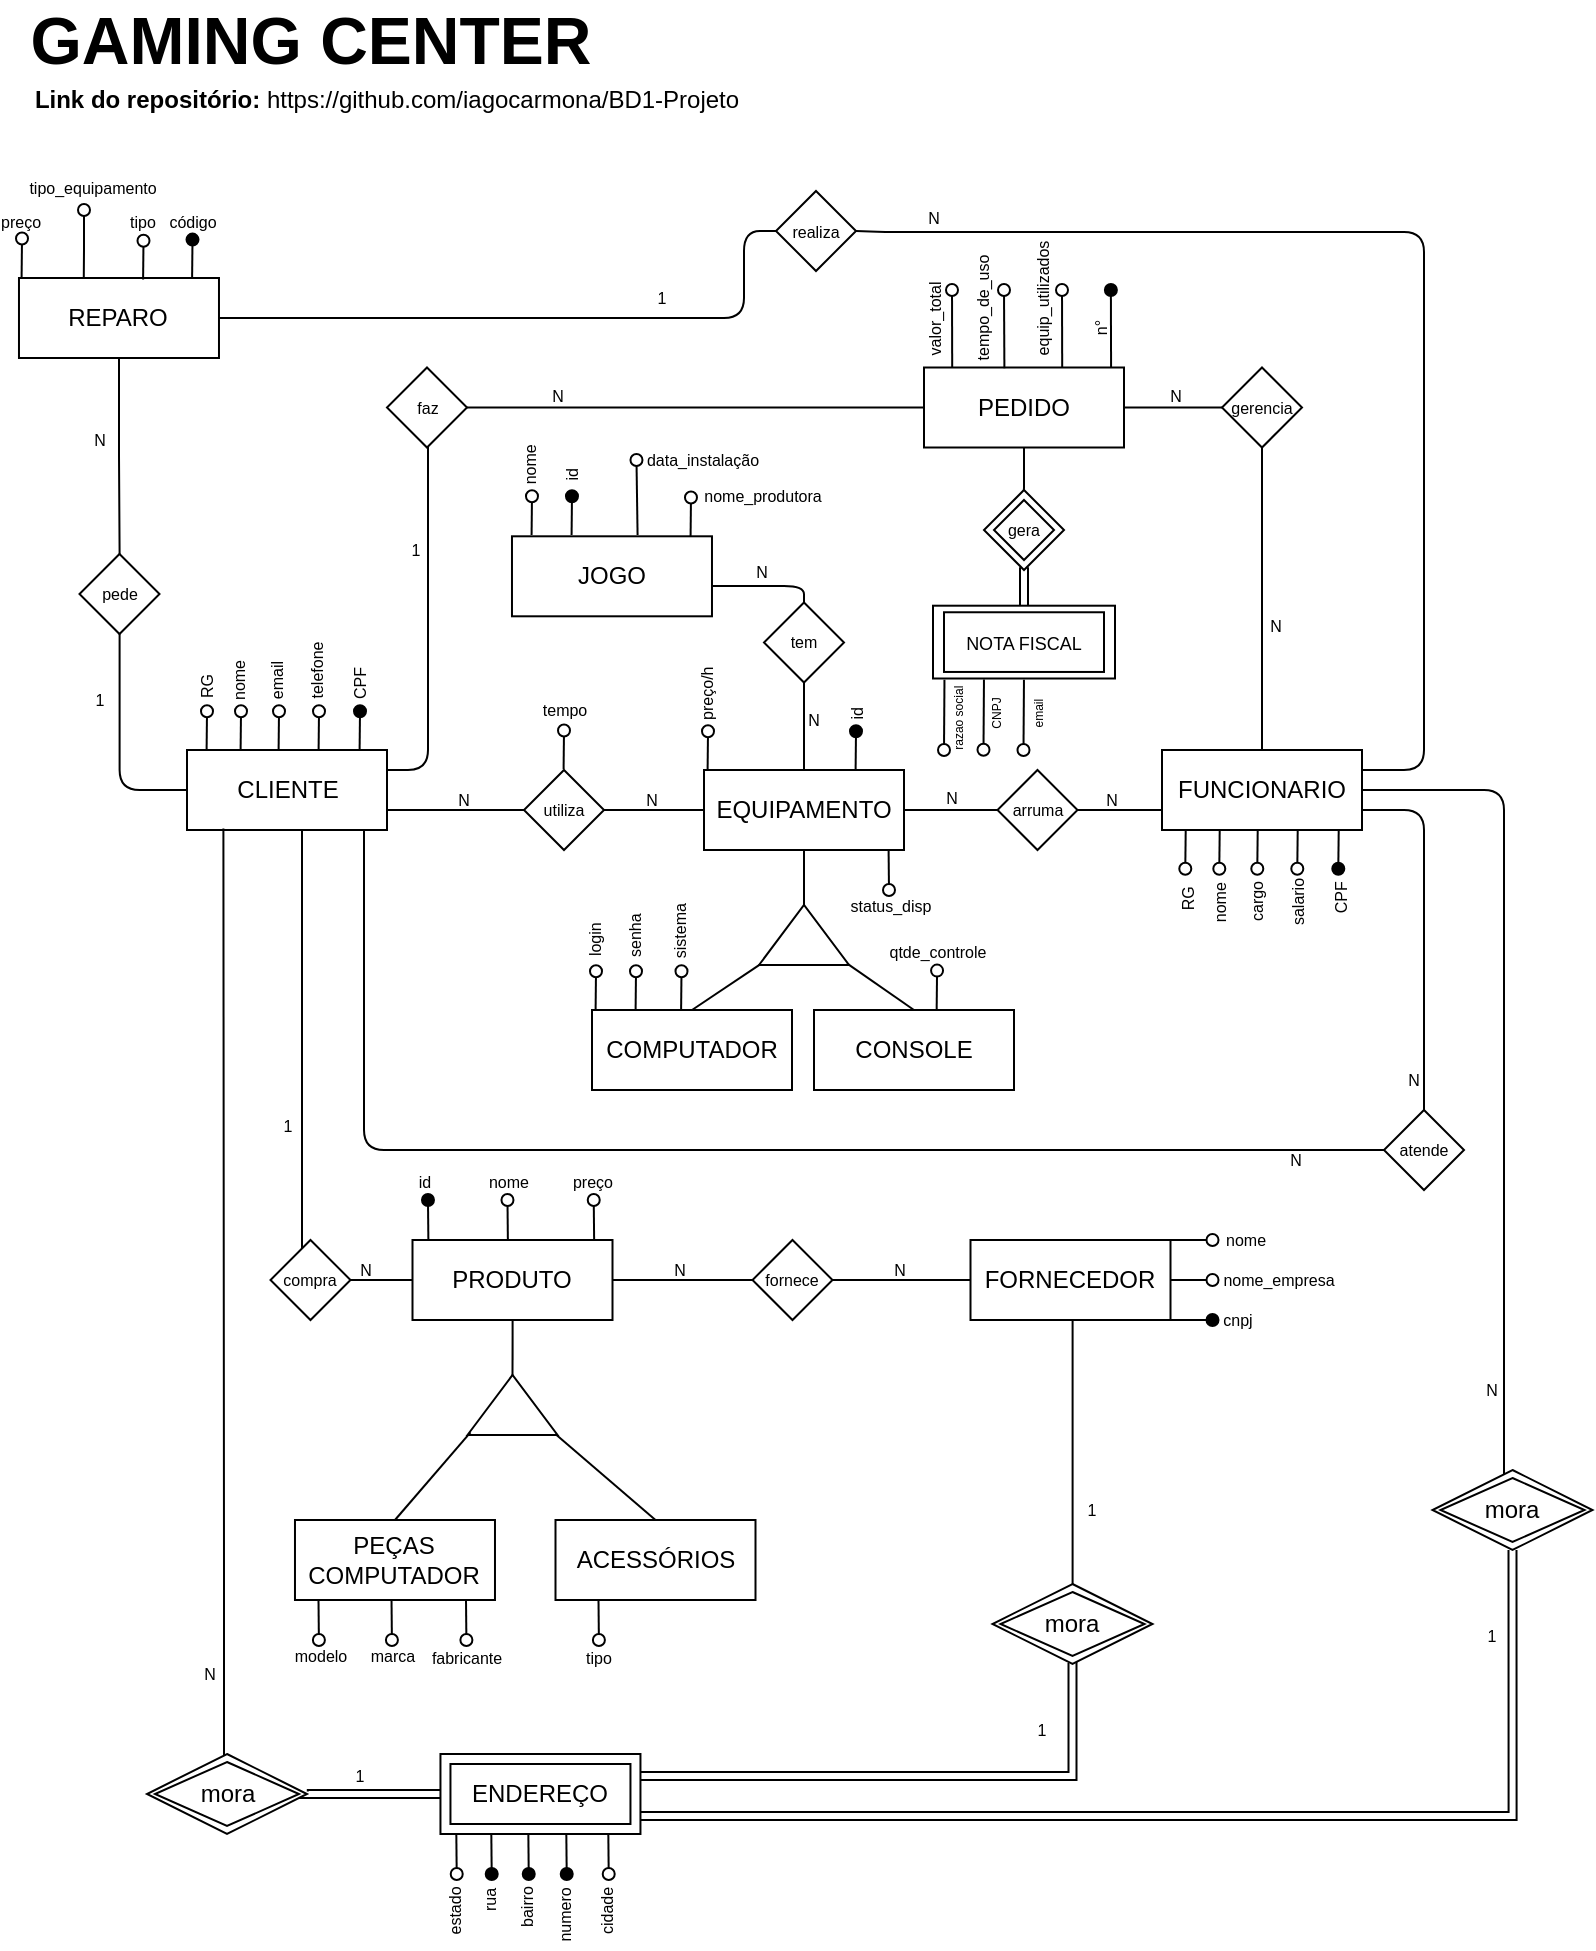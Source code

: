 <mxfile version="19.0.0" type="device"><diagram id="tFjh-JC69PEkfASW7UYD" name="Page-1"><mxGraphModel dx="813" dy="442" grid="1" gridSize="10" guides="1" tooltips="1" connect="1" arrows="1" fold="1" page="1" pageScale="1" pageWidth="827" pageHeight="1169" math="0" shadow="0"><root><mxCell id="0"/><mxCell id="1" parent="0"/><mxCell id="dLTUqUdsc6a28uXezFOx-49" value="" style="endArrow=none;dashed=1;html=1;rounded=0;entryX=0.5;entryY=1;entryDx=0;entryDy=0;strokeWidth=2;endSize=6;jumpSize=9;jumpStyle=none;sourcePerimeterSpacing=0;strokeColor=none;startSize=34;fontSize=13;spacing=3;" parent="1" edge="1"><mxGeometry width="50" height="50" relative="1" as="geometry"><mxPoint x="71" y="667" as="sourcePoint"/><mxPoint x="51" y="632" as="targetPoint"/></mxGeometry></mxCell><mxCell id="Bq1xxbU5dl7gMrOgX1wE-48" style="edgeStyle=orthogonalEdgeStyle;rounded=0;orthogonalLoop=1;jettySize=auto;html=1;fontSize=8;startArrow=none;startFill=0;endArrow=none;endFill=0;" parent="1" source="Bq1xxbU5dl7gMrOgX1wE-26" target="Bq1xxbU5dl7gMrOgX1wE-46" edge="1"><mxGeometry relative="1" as="geometry"><Array as="points"><mxPoint x="230" y="420"/><mxPoint x="230" y="420"/></Array></mxGeometry></mxCell><mxCell id="zkrEf3ewqRUQauNhbl9_-11" style="edgeStyle=orthogonalEdgeStyle;rounded=1;orthogonalLoop=1;jettySize=auto;html=1;startArrow=none;startFill=0;endArrow=none;endFill=0;" parent="1" source="Bq1xxbU5dl7gMrOgX1wE-26" target="zkrEf3ewqRUQauNhbl9_-10" edge="1"><mxGeometry relative="1" as="geometry"/></mxCell><mxCell id="Fy-YV-M8j6B59Q8x-zke-20" style="edgeStyle=orthogonalEdgeStyle;rounded=1;orthogonalLoop=1;jettySize=auto;html=1;startArrow=none;startFill=0;endArrow=none;endFill=0;" parent="1" source="Bq1xxbU5dl7gMrOgX1wE-26" target="Fy-YV-M8j6B59Q8x-zke-19" edge="1"><mxGeometry relative="1" as="geometry"><Array as="points"><mxPoint x="232" y="400"/></Array></mxGeometry></mxCell><mxCell id="Bq1xxbU5dl7gMrOgX1wE-26" value="CLIENTE" style="rounded=0;whiteSpace=wrap;html=1;" parent="1" vertex="1"><mxGeometry x="111.5" y="390" width="100" height="40" as="geometry"/></mxCell><mxCell id="Bq1xxbU5dl7gMrOgX1wE-27" value="" style="endArrow=oval;html=1;rounded=0;fontSize=8;exitX=0.948;exitY=-0.015;exitDx=0;exitDy=0;exitPerimeter=0;endFill=0;" parent="1" edge="1"><mxGeometry width="50" height="50" relative="1" as="geometry"><mxPoint x="121.3" y="390" as="sourcePoint"/><mxPoint x="121.5" y="370.6" as="targetPoint"/></mxGeometry></mxCell><mxCell id="Bq1xxbU5dl7gMrOgX1wE-28" value="&lt;span style=&quot;font-size: 8px;&quot;&gt;RG&lt;br&gt;&lt;/span&gt;" style="text;html=1;strokeColor=none;fillColor=none;align=center;verticalAlign=middle;whiteSpace=wrap;rounded=0;rotation=-90;" parent="1" vertex="1"><mxGeometry x="111.5" y="354.25" width="17" height="8.5" as="geometry"/></mxCell><mxCell id="Bq1xxbU5dl7gMrOgX1wE-31" value="" style="endArrow=oval;html=1;rounded=0;fontSize=8;exitX=0.948;exitY=-0.015;exitDx=0;exitDy=0;exitPerimeter=0;endFill=0;" parent="1" edge="1"><mxGeometry width="50" height="50" relative="1" as="geometry"><mxPoint x="138.3" y="390" as="sourcePoint"/><mxPoint x="138.5" y="370.6" as="targetPoint"/></mxGeometry></mxCell><mxCell id="Bq1xxbU5dl7gMrOgX1wE-32" value="&lt;span style=&quot;font-size: 8px;&quot;&gt;nome&lt;br&gt;&lt;/span&gt;" style="text;html=1;strokeColor=none;fillColor=none;align=center;verticalAlign=middle;whiteSpace=wrap;rounded=0;rotation=-90;" parent="1" vertex="1"><mxGeometry x="127.5" y="351.25" width="17" height="8.5" as="geometry"/></mxCell><mxCell id="Bq1xxbU5dl7gMrOgX1wE-33" value="" style="endArrow=oval;html=1;rounded=0;fontSize=8;exitX=0.948;exitY=-0.015;exitDx=0;exitDy=0;exitPerimeter=0;endFill=0;" parent="1" edge="1"><mxGeometry width="50" height="50" relative="1" as="geometry"><mxPoint x="157.3" y="390" as="sourcePoint"/><mxPoint x="157.5" y="370.6" as="targetPoint"/></mxGeometry></mxCell><mxCell id="Bq1xxbU5dl7gMrOgX1wE-34" value="&lt;span style=&quot;font-size: 8px;&quot;&gt;email&lt;br&gt;&lt;/span&gt;" style="text;html=1;strokeColor=none;fillColor=none;align=center;verticalAlign=middle;whiteSpace=wrap;rounded=0;rotation=-90;" parent="1" vertex="1"><mxGeometry x="146.5" y="351.25" width="17" height="8.5" as="geometry"/></mxCell><mxCell id="Bq1xxbU5dl7gMrOgX1wE-35" value="" style="endArrow=oval;html=1;rounded=0;fontSize=8;exitX=0.948;exitY=-0.015;exitDx=0;exitDy=0;exitPerimeter=0;endFill=0;" parent="1" edge="1"><mxGeometry width="50" height="50" relative="1" as="geometry"><mxPoint x="177.3" y="390" as="sourcePoint"/><mxPoint x="177.5" y="370.6" as="targetPoint"/></mxGeometry></mxCell><mxCell id="Bq1xxbU5dl7gMrOgX1wE-36" value="&lt;span style=&quot;font-size: 8px;&quot;&gt;telefone&lt;br&gt;&lt;/span&gt;" style="text;html=1;strokeColor=none;fillColor=none;align=center;verticalAlign=middle;whiteSpace=wrap;rounded=0;rotation=-90;" parent="1" vertex="1"><mxGeometry x="166.5" y="346.25" width="17" height="8.5" as="geometry"/></mxCell><mxCell id="Bq1xxbU5dl7gMrOgX1wE-37" value="" style="endArrow=oval;html=1;rounded=0;fontSize=8;exitX=0.948;exitY=-0.015;exitDx=0;exitDy=0;exitPerimeter=0;endFill=1;" parent="1" edge="1"><mxGeometry width="50" height="50" relative="1" as="geometry"><mxPoint x="197.8" y="390" as="sourcePoint"/><mxPoint x="198" y="370.6" as="targetPoint"/></mxGeometry></mxCell><mxCell id="Bq1xxbU5dl7gMrOgX1wE-38" value="&lt;span style=&quot;font-size: 8px;&quot;&gt;CPF&lt;br&gt;&lt;/span&gt;" style="text;html=1;strokeColor=none;fillColor=none;align=center;verticalAlign=middle;whiteSpace=wrap;rounded=0;rotation=-90;" parent="1" vertex="1"><mxGeometry x="188" y="352.25" width="17" height="8.5" as="geometry"/></mxCell><mxCell id="Bq1xxbU5dl7gMrOgX1wE-47" style="edgeStyle=orthogonalEdgeStyle;rounded=0;orthogonalLoop=1;jettySize=auto;html=1;fontSize=8;startArrow=none;startFill=0;endArrow=none;endFill=0;" parent="1" source="Bq1xxbU5dl7gMrOgX1wE-45" target="Bq1xxbU5dl7gMrOgX1wE-46" edge="1"><mxGeometry relative="1" as="geometry"/></mxCell><mxCell id="Bq1xxbU5dl7gMrOgX1wE-61" style="edgeStyle=orthogonalEdgeStyle;rounded=0;orthogonalLoop=1;jettySize=auto;html=1;fontSize=8;startArrow=none;startFill=0;endArrow=none;endFill=0;" parent="1" source="Bq1xxbU5dl7gMrOgX1wE-45" target="Bq1xxbU5dl7gMrOgX1wE-60" edge="1"><mxGeometry relative="1" as="geometry"/></mxCell><mxCell id="Bq1xxbU5dl7gMrOgX1wE-45" value="EQUIPAMENTO" style="rounded=0;whiteSpace=wrap;html=1;" parent="1" vertex="1"><mxGeometry x="370" y="400" width="100" height="40" as="geometry"/></mxCell><mxCell id="Bq1xxbU5dl7gMrOgX1wE-46" value="utiliza" style="rhombus;whiteSpace=wrap;html=1;fontSize=8;" parent="1" vertex="1"><mxGeometry x="280" y="400" width="40" height="40" as="geometry"/></mxCell><mxCell id="Bq1xxbU5dl7gMrOgX1wE-49" value="" style="endArrow=oval;html=1;rounded=0;fontSize=8;exitX=0.948;exitY=-0.015;exitDx=0;exitDy=0;exitPerimeter=0;endFill=0;" parent="1" edge="1"><mxGeometry width="50" height="50" relative="1" as="geometry"><mxPoint x="299.8" y="399.63" as="sourcePoint"/><mxPoint x="300" y="380.23" as="targetPoint"/></mxGeometry></mxCell><mxCell id="Bq1xxbU5dl7gMrOgX1wE-50" value="&lt;span style=&quot;font-size: 8px;&quot;&gt;tempo&lt;br&gt;&lt;/span&gt;" style="text;html=1;strokeColor=none;fillColor=none;align=center;verticalAlign=middle;whiteSpace=wrap;rounded=0;rotation=0;" parent="1" vertex="1"><mxGeometry x="291.5" y="364.75" width="17" height="8.5" as="geometry"/></mxCell><mxCell id="Bq1xxbU5dl7gMrOgX1wE-51" value="N" style="text;html=1;strokeColor=none;fillColor=none;align=center;verticalAlign=middle;whiteSpace=wrap;rounded=0;fontSize=8;" parent="1" vertex="1"><mxGeometry x="240" y="410" width="20" height="10" as="geometry"/></mxCell><mxCell id="Bq1xxbU5dl7gMrOgX1wE-52" value="N" style="text;html=1;strokeColor=none;fillColor=none;align=center;verticalAlign=middle;whiteSpace=wrap;rounded=0;fontSize=8;" parent="1" vertex="1"><mxGeometry x="334" y="410" width="20" height="10" as="geometry"/></mxCell><mxCell id="Bq1xxbU5dl7gMrOgX1wE-54" style="edgeStyle=orthogonalEdgeStyle;rounded=0;orthogonalLoop=1;jettySize=auto;html=1;entryX=0.5;entryY=1;entryDx=0;entryDy=0;fontSize=8;startArrow=none;startFill=0;endArrow=none;endFill=0;" parent="1" source="Bq1xxbU5dl7gMrOgX1wE-53" target="Bq1xxbU5dl7gMrOgX1wE-45" edge="1"><mxGeometry relative="1" as="geometry"/></mxCell><mxCell id="Bq1xxbU5dl7gMrOgX1wE-53" value="" style="triangle;whiteSpace=wrap;html=1;rotation=-90;" parent="1" vertex="1"><mxGeometry x="405" y="460" width="30" height="45" as="geometry"/></mxCell><mxCell id="Bq1xxbU5dl7gMrOgX1wE-55" value="COMPUTADOR" style="rounded=0;whiteSpace=wrap;html=1;" parent="1" vertex="1"><mxGeometry x="314" y="520" width="100" height="40" as="geometry"/></mxCell><mxCell id="Bq1xxbU5dl7gMrOgX1wE-56" value="CONSOLE" style="rounded=0;whiteSpace=wrap;html=1;" parent="1" vertex="1"><mxGeometry x="425" y="520" width="100" height="40" as="geometry"/></mxCell><mxCell id="Bq1xxbU5dl7gMrOgX1wE-58" value="" style="endArrow=none;html=1;rounded=0;fontSize=8;entryX=0.011;entryY=0.013;entryDx=0;entryDy=0;entryPerimeter=0;exitX=0.5;exitY=0;exitDx=0;exitDy=0;" parent="1" source="Bq1xxbU5dl7gMrOgX1wE-55" target="Bq1xxbU5dl7gMrOgX1wE-53" edge="1"><mxGeometry width="50" height="50" relative="1" as="geometry"><mxPoint x="375.5" y="520" as="sourcePoint"/><mxPoint x="393.675" y="496.48" as="targetPoint"/></mxGeometry></mxCell><mxCell id="Bq1xxbU5dl7gMrOgX1wE-59" value="" style="endArrow=none;html=1;rounded=0;fontSize=8;exitX=0.5;exitY=0;exitDx=0;exitDy=0;entryX=0.026;entryY=0.977;entryDx=0;entryDy=0;entryPerimeter=0;" parent="1" source="Bq1xxbU5dl7gMrOgX1wE-56" target="Bq1xxbU5dl7gMrOgX1wE-53" edge="1"><mxGeometry width="50" height="50" relative="1" as="geometry"><mxPoint x="380" y="520" as="sourcePoint"/><mxPoint x="430" y="470" as="targetPoint"/></mxGeometry></mxCell><mxCell id="Bq1xxbU5dl7gMrOgX1wE-60" value="tem" style="rhombus;whiteSpace=wrap;html=1;fontSize=8;" parent="1" vertex="1"><mxGeometry x="400" y="316.25" width="40" height="40" as="geometry"/></mxCell><mxCell id="Bq1xxbU5dl7gMrOgX1wE-63" style="edgeStyle=orthogonalEdgeStyle;rounded=1;orthogonalLoop=1;jettySize=auto;html=1;fontSize=8;startArrow=none;startFill=0;endArrow=none;endFill=0;" parent="1" source="Bq1xxbU5dl7gMrOgX1wE-62" target="Bq1xxbU5dl7gMrOgX1wE-60" edge="1"><mxGeometry relative="1" as="geometry"><Array as="points"><mxPoint x="374" y="308"/><mxPoint x="420" y="308"/></Array></mxGeometry></mxCell><mxCell id="Bq1xxbU5dl7gMrOgX1wE-62" value="JOGO" style="rounded=0;whiteSpace=wrap;html=1;" parent="1" vertex="1"><mxGeometry x="273.99" y="283.15" width="100" height="40" as="geometry"/></mxCell><mxCell id="Bq1xxbU5dl7gMrOgX1wE-64" value="N" style="text;html=1;strokeColor=none;fillColor=none;align=center;verticalAlign=middle;whiteSpace=wrap;rounded=0;fontSize=8;" parent="1" vertex="1"><mxGeometry x="420" y="369.75" width="10" height="10" as="geometry"/></mxCell><mxCell id="Bq1xxbU5dl7gMrOgX1wE-65" value="N" style="text;html=1;strokeColor=none;fillColor=none;align=center;verticalAlign=middle;whiteSpace=wrap;rounded=0;fontSize=8;" parent="1" vertex="1"><mxGeometry x="394" y="296" width="10" height="10" as="geometry"/></mxCell><mxCell id="Bq1xxbU5dl7gMrOgX1wE-66" value="" style="endArrow=oval;html=1;rounded=0;fontSize=8;exitX=0.948;exitY=-0.015;exitDx=0;exitDy=0;exitPerimeter=0;endFill=0;" parent="1" edge="1"><mxGeometry width="50" height="50" relative="1" as="geometry"><mxPoint x="283.79" y="282.55" as="sourcePoint"/><mxPoint x="283.99" y="263.15" as="targetPoint"/></mxGeometry></mxCell><mxCell id="Bq1xxbU5dl7gMrOgX1wE-67" value="&lt;font style=&quot;font-size: 8px;&quot;&gt;nome&lt;/font&gt;" style="text;html=1;strokeColor=none;fillColor=none;align=center;verticalAlign=middle;whiteSpace=wrap;rounded=0;rotation=-90;" parent="1" vertex="1"><mxGeometry x="271.99" y="242.15" width="20" height="10" as="geometry"/></mxCell><mxCell id="Bq1xxbU5dl7gMrOgX1wE-68" value="" style="endArrow=oval;html=1;rounded=0;fontSize=8;exitX=0.948;exitY=-0.015;exitDx=0;exitDy=0;exitPerimeter=0;endFill=1;" parent="1" edge="1"><mxGeometry width="50" height="50" relative="1" as="geometry"><mxPoint x="303.79" y="282.55" as="sourcePoint"/><mxPoint x="303.99" y="263.15" as="targetPoint"/></mxGeometry></mxCell><mxCell id="Bq1xxbU5dl7gMrOgX1wE-69" value="&lt;font style=&quot;font-size: 8px;&quot;&gt;id&lt;/font&gt;" style="text;html=1;strokeColor=none;fillColor=none;align=center;verticalAlign=middle;whiteSpace=wrap;rounded=0;rotation=-90;" parent="1" vertex="1"><mxGeometry x="292.99" y="247.15" width="20" height="10" as="geometry"/></mxCell><mxCell id="Bq1xxbU5dl7gMrOgX1wE-70" value="" style="endArrow=oval;html=1;rounded=0;fontSize=8;exitX=0.948;exitY=-0.015;exitDx=0;exitDy=0;exitPerimeter=0;endFill=0;" parent="1" edge="1"><mxGeometry width="50" height="50" relative="1" as="geometry"><mxPoint x="336.79" y="282.55" as="sourcePoint"/><mxPoint x="336.24" y="245" as="targetPoint"/></mxGeometry></mxCell><mxCell id="Bq1xxbU5dl7gMrOgX1wE-71" value="&lt;font style=&quot;font-size: 8px;&quot;&gt;data_instalação&lt;/font&gt;" style="text;html=1;strokeColor=none;fillColor=none;align=center;verticalAlign=middle;whiteSpace=wrap;rounded=0;rotation=0;" parent="1" vertex="1"><mxGeometry x="341.5" y="238.75" width="55" height="10" as="geometry"/></mxCell><mxCell id="Bq1xxbU5dl7gMrOgX1wE-72" value="" style="endArrow=oval;html=1;rounded=0;fontSize=8;exitX=0.948;exitY=-0.015;exitDx=0;exitDy=0;exitPerimeter=0;endFill=0;" parent="1" edge="1"><mxGeometry width="50" height="50" relative="1" as="geometry"><mxPoint x="363.29" y="283.15" as="sourcePoint"/><mxPoint x="363.49" y="263.75" as="targetPoint"/></mxGeometry></mxCell><mxCell id="Bq1xxbU5dl7gMrOgX1wE-73" value="&lt;font style=&quot;font-size: 8px;&quot;&gt;nome_produtora&lt;/font&gt;" style="text;html=1;strokeColor=none;fillColor=none;align=center;verticalAlign=middle;whiteSpace=wrap;rounded=0;rotation=0;" parent="1" vertex="1"><mxGeometry x="366.5" y="257.15" width="65" height="10" as="geometry"/></mxCell><mxCell id="Bq1xxbU5dl7gMrOgX1wE-76" value="" style="endArrow=oval;html=1;rounded=0;fontSize=8;exitX=0.948;exitY=-0.015;exitDx=0;exitDy=0;exitPerimeter=0;endFill=0;" parent="1" edge="1"><mxGeometry width="50" height="50" relative="1" as="geometry"><mxPoint x="315.8" y="520" as="sourcePoint"/><mxPoint x="316" y="500.6" as="targetPoint"/></mxGeometry></mxCell><mxCell id="Bq1xxbU5dl7gMrOgX1wE-77" value="&lt;span style=&quot;font-size: 8px;&quot;&gt;login&lt;br&gt;&lt;/span&gt;" style="text;html=1;strokeColor=none;fillColor=none;align=center;verticalAlign=middle;whiteSpace=wrap;rounded=0;rotation=-90;" parent="1" vertex="1"><mxGeometry x="304" y="479.6" width="20" height="10" as="geometry"/></mxCell><mxCell id="Bq1xxbU5dl7gMrOgX1wE-78" value="" style="endArrow=oval;html=1;rounded=0;fontSize=8;exitX=0.948;exitY=-0.015;exitDx=0;exitDy=0;exitPerimeter=0;endFill=0;" parent="1" edge="1"><mxGeometry width="50" height="50" relative="1" as="geometry"><mxPoint x="335.8" y="520" as="sourcePoint"/><mxPoint x="336" y="500.6" as="targetPoint"/></mxGeometry></mxCell><mxCell id="Bq1xxbU5dl7gMrOgX1wE-79" value="&lt;span style=&quot;font-size: 8px;&quot;&gt;senha&lt;br&gt;&lt;/span&gt;" style="text;html=1;strokeColor=none;fillColor=none;align=center;verticalAlign=middle;whiteSpace=wrap;rounded=0;rotation=-90;" parent="1" vertex="1"><mxGeometry x="324" y="477.6" width="20" height="10" as="geometry"/></mxCell><mxCell id="Bq1xxbU5dl7gMrOgX1wE-80" value="" style="endArrow=oval;html=1;rounded=0;fontSize=8;exitX=0.948;exitY=-0.015;exitDx=0;exitDy=0;exitPerimeter=0;endFill=0;" parent="1" edge="1"><mxGeometry width="50" height="50" relative="1" as="geometry"><mxPoint x="486.33" y="519.7" as="sourcePoint"/><mxPoint x="486.53" y="500.3" as="targetPoint"/></mxGeometry></mxCell><mxCell id="Bq1xxbU5dl7gMrOgX1wE-81" value="&lt;span style=&quot;font-size: 8px;&quot;&gt;qtde_controle&lt;br&gt;&lt;/span&gt;" style="text;html=1;strokeColor=none;fillColor=none;align=center;verticalAlign=middle;whiteSpace=wrap;rounded=0;rotation=0;" parent="1" vertex="1"><mxGeometry x="456.5" y="485.35" width="60" height="10" as="geometry"/></mxCell><mxCell id="Bq1xxbU5dl7gMrOgX1wE-82" value="" style="endArrow=oval;html=1;rounded=0;fontSize=8;exitX=0.948;exitY=-0.015;exitDx=0;exitDy=0;exitPerimeter=0;endFill=0;" parent="1" edge="1"><mxGeometry width="50" height="50" relative="1" as="geometry"><mxPoint x="371.8" y="400" as="sourcePoint"/><mxPoint x="372" y="380.6" as="targetPoint"/></mxGeometry></mxCell><mxCell id="Bq1xxbU5dl7gMrOgX1wE-83" value="&lt;span style=&quot;font-size: 8px;&quot;&gt;preço/h&lt;br&gt;&lt;/span&gt;" style="text;html=1;strokeColor=none;fillColor=none;align=center;verticalAlign=middle;whiteSpace=wrap;rounded=0;rotation=-90;" parent="1" vertex="1"><mxGeometry x="360" y="356.6" width="20" height="10" as="geometry"/></mxCell><mxCell id="Bq1xxbU5dl7gMrOgX1wE-84" value="" style="endArrow=oval;html=1;rounded=0;fontSize=8;exitX=0.948;exitY=-0.015;exitDx=0;exitDy=0;exitPerimeter=0;endFill=1;" parent="1" edge="1"><mxGeometry width="50" height="50" relative="1" as="geometry"><mxPoint x="445.8" y="400" as="sourcePoint"/><mxPoint x="446" y="380.6" as="targetPoint"/></mxGeometry></mxCell><mxCell id="Bq1xxbU5dl7gMrOgX1wE-85" value="&lt;span style=&quot;font-size: 8px;&quot;&gt;id&lt;br&gt;&lt;/span&gt;" style="text;html=1;strokeColor=none;fillColor=none;align=center;verticalAlign=middle;whiteSpace=wrap;rounded=0;rotation=-90;" parent="1" vertex="1"><mxGeometry x="440" y="366.6" width="10" height="10" as="geometry"/></mxCell><mxCell id="Bq1xxbU5dl7gMrOgX1wE-88" value="" style="endArrow=none;html=1;rounded=0;entryX=0.098;entryY=0.995;entryDx=0;entryDy=0;entryPerimeter=0;endFill=0;startArrow=oval;startFill=0;" parent="1" edge="1"><mxGeometry width="50" height="50" relative="1" as="geometry"><mxPoint x="462.5" y="460" as="sourcePoint"/><mxPoint x="462.3" y="440" as="targetPoint"/></mxGeometry></mxCell><mxCell id="Bq1xxbU5dl7gMrOgX1wE-89" value="&lt;font style=&quot;font-size: 8px;&quot;&gt;status_disp&lt;/font&gt;" style="text;html=1;strokeColor=none;fillColor=none;align=center;verticalAlign=middle;whiteSpace=wrap;rounded=0;" parent="1" vertex="1"><mxGeometry x="446" y="462" width="35" height="10" as="geometry"/></mxCell><mxCell id="Fy-YV-M8j6B59Q8x-zke-2" style="edgeStyle=orthogonalEdgeStyle;rounded=1;orthogonalLoop=1;jettySize=auto;html=1;entryX=0.5;entryY=0;entryDx=0;entryDy=0;endArrow=none;endFill=0;" parent="1" source="Bq1xxbU5dl7gMrOgX1wE-90" target="Bq1xxbU5dl7gMrOgX1wE-141" edge="1"><mxGeometry relative="1" as="geometry"><Array as="points"><mxPoint x="730" y="420"/></Array></mxGeometry></mxCell><mxCell id="Fy-YV-M8j6B59Q8x-zke-3" style="edgeStyle=orthogonalEdgeStyle;rounded=0;orthogonalLoop=1;jettySize=auto;html=1;endArrow=none;endFill=0;" parent="1" source="Bq1xxbU5dl7gMrOgX1wE-90" target="Bq1xxbU5dl7gMrOgX1wE-92" edge="1"><mxGeometry relative="1" as="geometry"><Array as="points"><mxPoint x="590" y="420"/><mxPoint x="590" y="420"/></Array></mxGeometry></mxCell><mxCell id="Fy-YV-M8j6B59Q8x-zke-5" style="edgeStyle=orthogonalEdgeStyle;rounded=1;orthogonalLoop=1;jettySize=auto;html=1;entryX=1;entryY=0.5;entryDx=0;entryDy=0;endArrow=none;endFill=0;" parent="1" source="Bq1xxbU5dl7gMrOgX1wE-90" target="zkrEf3ewqRUQauNhbl9_-14" edge="1"><mxGeometry relative="1" as="geometry"><Array as="points"><mxPoint x="730" y="400"/><mxPoint x="730" y="131"/><mxPoint x="460" y="131"/></Array></mxGeometry></mxCell><mxCell id="Bq1xxbU5dl7gMrOgX1wE-90" value="FUNCIONARIO" style="rounded=0;whiteSpace=wrap;html=1;" parent="1" vertex="1"><mxGeometry x="599" y="390" width="100" height="40" as="geometry"/></mxCell><mxCell id="Fy-YV-M8j6B59Q8x-zke-4" style="edgeStyle=orthogonalEdgeStyle;rounded=0;orthogonalLoop=1;jettySize=auto;html=1;endArrow=none;endFill=0;" parent="1" source="Bq1xxbU5dl7gMrOgX1wE-92" target="Bq1xxbU5dl7gMrOgX1wE-45" edge="1"><mxGeometry relative="1" as="geometry"/></mxCell><mxCell id="Bq1xxbU5dl7gMrOgX1wE-92" value="arruma" style="rhombus;whiteSpace=wrap;html=1;fontSize=8;" parent="1" vertex="1"><mxGeometry x="516.75" y="400" width="40" height="40" as="geometry"/></mxCell><mxCell id="Bq1xxbU5dl7gMrOgX1wE-95" value="N" style="text;html=1;strokeColor=none;fillColor=none;align=center;verticalAlign=middle;whiteSpace=wrap;rounded=0;fontSize=8;" parent="1" vertex="1"><mxGeometry x="489" y="409" width="10" height="10" as="geometry"/></mxCell><mxCell id="Bq1xxbU5dl7gMrOgX1wE-98" value="" style="endArrow=none;html=1;rounded=0;fontSize=8;exitX=0.948;exitY=-0.015;exitDx=0;exitDy=0;exitPerimeter=0;endFill=0;startArrow=oval;startFill=0;" parent="1" edge="1"><mxGeometry width="50" height="50" relative="1" as="geometry"><mxPoint x="610.65" y="449.4" as="sourcePoint"/><mxPoint x="610.85" y="430.0" as="targetPoint"/></mxGeometry></mxCell><mxCell id="Bq1xxbU5dl7gMrOgX1wE-99" value="&lt;span style=&quot;font-size: 8px;&quot;&gt;RG&lt;br&gt;&lt;/span&gt;" style="text;html=1;strokeColor=none;fillColor=none;align=center;verticalAlign=middle;whiteSpace=wrap;rounded=0;rotation=-90;" parent="1" vertex="1"><mxGeometry x="602.25" y="459.6" width="17" height="8.5" as="geometry"/></mxCell><mxCell id="Bq1xxbU5dl7gMrOgX1wE-100" value="" style="endArrow=none;html=1;rounded=0;fontSize=8;exitX=0.948;exitY=-0.015;exitDx=0;exitDy=0;exitPerimeter=0;endFill=0;startArrow=oval;startFill=0;" parent="1" edge="1"><mxGeometry width="50" height="50" relative="1" as="geometry"><mxPoint x="627.65" y="449.4" as="sourcePoint"/><mxPoint x="627.85" y="430.0" as="targetPoint"/></mxGeometry></mxCell><mxCell id="Bq1xxbU5dl7gMrOgX1wE-101" value="&lt;span style=&quot;font-size: 8px;&quot;&gt;nome&lt;br&gt;&lt;/span&gt;" style="text;html=1;strokeColor=none;fillColor=none;align=center;verticalAlign=middle;whiteSpace=wrap;rounded=0;rotation=-90;" parent="1" vertex="1"><mxGeometry x="618.25" y="461.6" width="17" height="8.5" as="geometry"/></mxCell><mxCell id="Bq1xxbU5dl7gMrOgX1wE-102" value="" style="endArrow=none;html=1;rounded=0;fontSize=8;exitX=0.948;exitY=-0.015;exitDx=0;exitDy=0;exitPerimeter=0;endFill=0;startArrow=oval;startFill=0;" parent="1" edge="1"><mxGeometry width="50" height="50" relative="1" as="geometry"><mxPoint x="646.65" y="449.4" as="sourcePoint"/><mxPoint x="646.85" y="430.0" as="targetPoint"/></mxGeometry></mxCell><mxCell id="Bq1xxbU5dl7gMrOgX1wE-103" value="&lt;span style=&quot;font-size: 8px;&quot;&gt;cargo&lt;br&gt;&lt;/span&gt;" style="text;html=1;strokeColor=none;fillColor=none;align=center;verticalAlign=middle;whiteSpace=wrap;rounded=0;rotation=-90;" parent="1" vertex="1"><mxGeometry x="637.25" y="461" width="17" height="8.5" as="geometry"/></mxCell><mxCell id="Bq1xxbU5dl7gMrOgX1wE-104" value="" style="endArrow=none;html=1;rounded=0;fontSize=8;exitX=0.948;exitY=-0.015;exitDx=0;exitDy=0;exitPerimeter=0;endFill=0;startArrow=oval;startFill=0;" parent="1" edge="1"><mxGeometry width="50" height="50" relative="1" as="geometry"><mxPoint x="666.65" y="449.4" as="sourcePoint"/><mxPoint x="666.85" y="430.0" as="targetPoint"/></mxGeometry></mxCell><mxCell id="Bq1xxbU5dl7gMrOgX1wE-105" value="&lt;span style=&quot;font-size: 8px;&quot;&gt;salario&lt;br&gt;&lt;/span&gt;" style="text;html=1;strokeColor=none;fillColor=none;align=center;verticalAlign=middle;whiteSpace=wrap;rounded=0;rotation=-90;" parent="1" vertex="1"><mxGeometry x="657.5" y="462" width="17" height="8.5" as="geometry"/></mxCell><mxCell id="Bq1xxbU5dl7gMrOgX1wE-106" value="" style="endArrow=none;html=1;rounded=0;fontSize=8;exitX=0.948;exitY=-0.015;exitDx=0;exitDy=0;exitPerimeter=0;endFill=0;startArrow=oval;startFill=1;" parent="1" edge="1"><mxGeometry width="50" height="50" relative="1" as="geometry"><mxPoint x="687.15" y="449.4" as="sourcePoint"/><mxPoint x="687.35" y="430.0" as="targetPoint"/></mxGeometry></mxCell><mxCell id="Bq1xxbU5dl7gMrOgX1wE-107" value="&lt;span style=&quot;font-size: 8px;&quot;&gt;CPF&lt;br&gt;&lt;/span&gt;" style="text;html=1;strokeColor=none;fillColor=none;align=center;verticalAlign=middle;whiteSpace=wrap;rounded=0;rotation=-90;" parent="1" vertex="1"><mxGeometry x="678.75" y="459.6" width="17" height="8.5" as="geometry"/></mxCell><mxCell id="Bq1xxbU5dl7gMrOgX1wE-146" style="edgeStyle=orthogonalEdgeStyle;rounded=1;orthogonalLoop=1;jettySize=auto;html=1;fontSize=8;startArrow=none;startFill=0;endArrow=none;endFill=0;" parent="1" source="Bq1xxbU5dl7gMrOgX1wE-141" target="Bq1xxbU5dl7gMrOgX1wE-26" edge="1"><mxGeometry relative="1" as="geometry"><Array as="points"><mxPoint x="730" y="590"/><mxPoint x="200" y="590"/></Array></mxGeometry></mxCell><mxCell id="Bq1xxbU5dl7gMrOgX1wE-141" value="atende" style="rhombus;whiteSpace=wrap;html=1;fontSize=8;" parent="1" vertex="1"><mxGeometry x="710" y="570" width="40" height="40" as="geometry"/></mxCell><mxCell id="Fy-YV-M8j6B59Q8x-zke-18" style="edgeStyle=orthogonalEdgeStyle;rounded=0;orthogonalLoop=1;jettySize=auto;html=1;startArrow=none;startFill=0;endArrow=none;endFill=0;" parent="1" source="Bq1xxbU5dl7gMrOgX1wE-147" target="Bq1xxbU5dl7gMrOgX1wE-26" edge="1"><mxGeometry relative="1" as="geometry"><Array as="points"><mxPoint x="169" y="490"/><mxPoint x="169" y="490"/></Array></mxGeometry></mxCell><mxCell id="Bq1xxbU5dl7gMrOgX1wE-147" value="compra" style="rhombus;whiteSpace=wrap;html=1;fontSize=8;" parent="1" vertex="1"><mxGeometry x="153.25" y="635" width="40" height="40" as="geometry"/></mxCell><mxCell id="Bq1xxbU5dl7gMrOgX1wE-149" style="edgeStyle=orthogonalEdgeStyle;rounded=0;orthogonalLoop=1;jettySize=auto;html=1;entryX=1;entryY=0.5;entryDx=0;entryDy=0;fontSize=8;startArrow=none;startFill=0;endArrow=none;endFill=0;" parent="1" source="Bq1xxbU5dl7gMrOgX1wE-148" target="Bq1xxbU5dl7gMrOgX1wE-147" edge="1"><mxGeometry relative="1" as="geometry"/></mxCell><mxCell id="Bq1xxbU5dl7gMrOgX1wE-166" style="edgeStyle=orthogonalEdgeStyle;rounded=0;orthogonalLoop=1;jettySize=auto;html=1;fontSize=8;startArrow=none;startFill=0;endArrow=none;endFill=0;" parent="1" source="Bq1xxbU5dl7gMrOgX1wE-148" target="Bq1xxbU5dl7gMrOgX1wE-165" edge="1"><mxGeometry relative="1" as="geometry"/></mxCell><mxCell id="zkrEf3ewqRUQauNhbl9_-57" style="edgeStyle=orthogonalEdgeStyle;rounded=0;orthogonalLoop=1;jettySize=auto;html=1;entryX=1;entryY=0.5;entryDx=0;entryDy=0;fontSize=33;startArrow=none;startFill=0;endArrow=none;endFill=0;" parent="1" source="Bq1xxbU5dl7gMrOgX1wE-148" target="zkrEf3ewqRUQauNhbl9_-56" edge="1"><mxGeometry relative="1" as="geometry"/></mxCell><mxCell id="Bq1xxbU5dl7gMrOgX1wE-148" value="PRODUTO" style="rounded=0;whiteSpace=wrap;html=1;" parent="1" vertex="1"><mxGeometry x="224.25" y="635" width="100" height="40" as="geometry"/></mxCell><mxCell id="Bq1xxbU5dl7gMrOgX1wE-151" value="" style="endArrow=oval;html=1;rounded=0;entryX=0.098;entryY=0.995;entryDx=0;entryDy=0;entryPerimeter=0;endFill=1;startArrow=none;startFill=0;" parent="1" edge="1"><mxGeometry width="50" height="50" relative="1" as="geometry"><mxPoint x="232.19" y="635" as="sourcePoint"/><mxPoint x="231.99" y="615" as="targetPoint"/></mxGeometry></mxCell><mxCell id="Bq1xxbU5dl7gMrOgX1wE-152" value="&lt;span style=&quot;font-size: 8px;&quot;&gt;id&lt;/span&gt;" style="text;html=1;strokeColor=none;fillColor=none;align=center;verticalAlign=middle;whiteSpace=wrap;rounded=0;" parent="1" vertex="1"><mxGeometry x="215.75" y="600" width="28.5" height="10" as="geometry"/></mxCell><mxCell id="Bq1xxbU5dl7gMrOgX1wE-159" value="" style="endArrow=oval;html=1;rounded=0;entryX=0.098;entryY=0.995;entryDx=0;entryDy=0;entryPerimeter=0;endFill=0;startArrow=none;startFill=0;" parent="1" edge="1"><mxGeometry width="50" height="50" relative="1" as="geometry"><mxPoint x="271.94" y="635" as="sourcePoint"/><mxPoint x="271.74" y="615" as="targetPoint"/></mxGeometry></mxCell><mxCell id="Bq1xxbU5dl7gMrOgX1wE-160" value="&lt;span style=&quot;font-size: 8px;&quot;&gt;nome&lt;/span&gt;" style="text;html=1;strokeColor=none;fillColor=none;align=center;verticalAlign=middle;whiteSpace=wrap;rounded=0;" parent="1" vertex="1"><mxGeometry x="257.74" y="600" width="28.5" height="10" as="geometry"/></mxCell><mxCell id="Bq1xxbU5dl7gMrOgX1wE-163" value="" style="endArrow=oval;html=1;rounded=0;entryX=0.098;entryY=0.995;entryDx=0;entryDy=0;entryPerimeter=0;endFill=0;startArrow=none;startFill=0;" parent="1" edge="1"><mxGeometry width="50" height="50" relative="1" as="geometry"><mxPoint x="315.07" y="635" as="sourcePoint"/><mxPoint x="314.87" y="615" as="targetPoint"/></mxGeometry></mxCell><mxCell id="Bq1xxbU5dl7gMrOgX1wE-164" value="&lt;span style=&quot;font-size: 8px;&quot;&gt;preço&lt;/span&gt;" style="text;html=1;strokeColor=none;fillColor=none;align=center;verticalAlign=middle;whiteSpace=wrap;rounded=0;" parent="1" vertex="1"><mxGeometry x="300" y="600" width="28.5" height="10" as="geometry"/></mxCell><mxCell id="Bq1xxbU5dl7gMrOgX1wE-165" value="fornece" style="rhombus;whiteSpace=wrap;html=1;fontSize=8;" parent="1" vertex="1"><mxGeometry x="394.25" y="635" width="40" height="40" as="geometry"/></mxCell><mxCell id="Bq1xxbU5dl7gMrOgX1wE-167" value="N" style="text;html=1;strokeColor=none;fillColor=none;align=center;verticalAlign=middle;whiteSpace=wrap;rounded=0;fontSize=8;" parent="1" vertex="1"><mxGeometry x="191.25" y="645" width="20" height="10" as="geometry"/></mxCell><mxCell id="Bq1xxbU5dl7gMrOgX1wE-168" value="1" style="text;html=1;strokeColor=none;fillColor=none;align=center;verticalAlign=middle;whiteSpace=wrap;rounded=0;fontSize=8;" parent="1" vertex="1"><mxGeometry x="151.5" y="573" width="20" height="10" as="geometry"/></mxCell><mxCell id="Bq1xxbU5dl7gMrOgX1wE-169" value="N" style="text;html=1;strokeColor=none;fillColor=none;align=center;verticalAlign=middle;whiteSpace=wrap;rounded=0;fontSize=8;" parent="1" vertex="1"><mxGeometry x="348.25" y="645" width="20" height="10" as="geometry"/></mxCell><mxCell id="Bq1xxbU5dl7gMrOgX1wE-171" style="edgeStyle=orthogonalEdgeStyle;rounded=0;orthogonalLoop=1;jettySize=auto;html=1;fontSize=8;startArrow=none;startFill=0;endArrow=none;endFill=0;" parent="1" source="Bq1xxbU5dl7gMrOgX1wE-170" target="Bq1xxbU5dl7gMrOgX1wE-165" edge="1"><mxGeometry relative="1" as="geometry"/></mxCell><mxCell id="Bq1xxbU5dl7gMrOgX1wE-170" value="FORNECEDOR" style="rounded=0;whiteSpace=wrap;html=1;" parent="1" vertex="1"><mxGeometry x="503.25" y="635" width="100" height="40" as="geometry"/></mxCell><mxCell id="Bq1xxbU5dl7gMrOgX1wE-180" value="" style="endArrow=oval;html=1;rounded=0;fontSize=8;exitX=1;exitY=0;exitDx=0;exitDy=0;endFill=0;" parent="1" source="Bq1xxbU5dl7gMrOgX1wE-170" edge="1"><mxGeometry width="50" height="50" relative="1" as="geometry"><mxPoint x="624.25" y="695" as="sourcePoint"/><mxPoint x="624.25" y="635" as="targetPoint"/></mxGeometry></mxCell><mxCell id="Bq1xxbU5dl7gMrOgX1wE-181" value="nome" style="text;html=1;strokeColor=none;fillColor=none;align=center;verticalAlign=middle;whiteSpace=wrap;rounded=0;fontSize=8;" parent="1" vertex="1"><mxGeometry x="631" y="630" width="20" height="10" as="geometry"/></mxCell><mxCell id="Bq1xxbU5dl7gMrOgX1wE-182" value="" style="endArrow=oval;html=1;rounded=0;fontSize=8;exitX=1;exitY=0;exitDx=0;exitDy=0;endFill=0;" parent="1" edge="1"><mxGeometry width="50" height="50" relative="1" as="geometry"><mxPoint x="603.25" y="655" as="sourcePoint"/><mxPoint x="624.25" y="655" as="targetPoint"/></mxGeometry></mxCell><mxCell id="Bq1xxbU5dl7gMrOgX1wE-183" value="nome_empresa" style="text;html=1;strokeColor=none;fillColor=none;align=center;verticalAlign=middle;whiteSpace=wrap;rounded=0;fontSize=8;" parent="1" vertex="1"><mxGeometry x="631" y="650" width="53.25" height="10" as="geometry"/></mxCell><mxCell id="Bq1xxbU5dl7gMrOgX1wE-184" value="" style="endArrow=oval;html=1;rounded=0;fontSize=8;exitX=1;exitY=0;exitDx=0;exitDy=0;endFill=1;" parent="1" edge="1"><mxGeometry width="50" height="50" relative="1" as="geometry"><mxPoint x="603.25" y="675" as="sourcePoint"/><mxPoint x="624.25" y="675" as="targetPoint"/></mxGeometry></mxCell><mxCell id="Bq1xxbU5dl7gMrOgX1wE-185" value="cnpj" style="text;html=1;strokeColor=none;fillColor=none;align=center;verticalAlign=middle;whiteSpace=wrap;rounded=0;fontSize=8;" parent="1" vertex="1"><mxGeometry x="627" y="670" width="20" height="10" as="geometry"/></mxCell><mxCell id="Bq1xxbU5dl7gMrOgX1wE-210" style="edgeStyle=orthogonalEdgeStyle;rounded=0;orthogonalLoop=1;jettySize=auto;html=1;fontSize=12;startArrow=none;startFill=0;endArrow=none;endFill=0;shape=link;entryX=0.48;entryY=0.951;entryDx=0;entryDy=0;entryPerimeter=0;" parent="1" target="Bq1xxbU5dl7gMrOgX1wE-209" edge="1"><mxGeometry relative="1" as="geometry"><mxPoint x="338.23" y="903" as="sourcePoint"/><mxPoint x="402.25" y="903" as="targetPoint"/><Array as="points"><mxPoint x="554.25" y="903"/><mxPoint x="554.25" y="845"/></Array></mxGeometry></mxCell><mxCell id="Bq1xxbU5dl7gMrOgX1wE-216" style="edgeStyle=orthogonalEdgeStyle;rounded=0;orthogonalLoop=1;jettySize=auto;html=1;fontSize=12;startArrow=none;startFill=0;endArrow=none;endFill=0;shape=link;entryX=0.98;entryY=0.47;entryDx=0;entryDy=0;entryPerimeter=0;" parent="1" source="Bq1xxbU5dl7gMrOgX1wE-187" target="Bq1xxbU5dl7gMrOgX1wE-215" edge="1"><mxGeometry relative="1" as="geometry"><mxPoint x="175.75" y="912" as="targetPoint"/><Array as="points"><mxPoint x="170" y="912"/></Array></mxGeometry></mxCell><mxCell id="Bq1xxbU5dl7gMrOgX1wE-187" value="&lt;font style=&quot;font-size: 12px;&quot;&gt;ENDEREÇO&lt;/font&gt;" style="shape=ext;margin=3;double=1;whiteSpace=wrap;html=1;align=center;fontSize=8;" parent="1" vertex="1"><mxGeometry x="238.23" y="892" width="100" height="40" as="geometry"/></mxCell><mxCell id="Bq1xxbU5dl7gMrOgX1wE-189" value="" style="endArrow=none;html=1;rounded=0;entryX=0.098;entryY=0.995;entryDx=0;entryDy=0;entryPerimeter=0;endFill=0;startArrow=oval;startFill=0;" parent="1" edge="1"><mxGeometry width="50" height="50" relative="1" as="geometry"><mxPoint x="246.36" y="952" as="sourcePoint"/><mxPoint x="246.16" y="932" as="targetPoint"/></mxGeometry></mxCell><mxCell id="Bq1xxbU5dl7gMrOgX1wE-190" value="&lt;span style=&quot;font-size: 8px;&quot;&gt;estado&lt;/span&gt;" style="text;html=1;strokeColor=none;fillColor=none;align=center;verticalAlign=middle;whiteSpace=wrap;rounded=0;rotation=-90;" parent="1" vertex="1"><mxGeometry x="227.24" y="965" width="34.99" height="10" as="geometry"/></mxCell><mxCell id="Bq1xxbU5dl7gMrOgX1wE-199" value="" style="endArrow=none;html=1;rounded=0;entryX=0.098;entryY=0.995;entryDx=0;entryDy=0;entryPerimeter=0;endFill=0;startArrow=oval;startFill=1;" parent="1" edge="1"><mxGeometry width="50" height="50" relative="1" as="geometry"><mxPoint x="263.86" y="952" as="sourcePoint"/><mxPoint x="263.66" y="932" as="targetPoint"/></mxGeometry></mxCell><mxCell id="Bq1xxbU5dl7gMrOgX1wE-200" value="&lt;span style=&quot;font-size: 8px;&quot;&gt;rua&lt;/span&gt;" style="text;html=1;strokeColor=none;fillColor=none;align=center;verticalAlign=middle;whiteSpace=wrap;rounded=0;rotation=-90;" parent="1" vertex="1"><mxGeometry x="244.74" y="960" width="34.99" height="10" as="geometry"/></mxCell><mxCell id="Bq1xxbU5dl7gMrOgX1wE-201" value="" style="endArrow=none;html=1;rounded=0;entryX=0.098;entryY=0.995;entryDx=0;entryDy=0;entryPerimeter=0;endFill=0;startArrow=oval;startFill=1;" parent="1" edge="1"><mxGeometry width="50" height="50" relative="1" as="geometry"><mxPoint x="282.37" y="952" as="sourcePoint"/><mxPoint x="282.17" y="932" as="targetPoint"/></mxGeometry></mxCell><mxCell id="Bq1xxbU5dl7gMrOgX1wE-202" value="&lt;span style=&quot;font-size: 8px;&quot;&gt;bairro&lt;/span&gt;" style="text;html=1;strokeColor=none;fillColor=none;align=center;verticalAlign=middle;whiteSpace=wrap;rounded=0;rotation=-90;" parent="1" vertex="1"><mxGeometry x="263.25" y="963" width="34.99" height="10" as="geometry"/></mxCell><mxCell id="Bq1xxbU5dl7gMrOgX1wE-203" value="" style="endArrow=none;html=1;rounded=0;entryX=0.098;entryY=0.995;entryDx=0;entryDy=0;entryPerimeter=0;endFill=0;startArrow=oval;startFill=1;" parent="1" edge="1"><mxGeometry width="50" height="50" relative="1" as="geometry"><mxPoint x="301.36" y="952" as="sourcePoint"/><mxPoint x="301.16" y="932" as="targetPoint"/></mxGeometry></mxCell><mxCell id="Bq1xxbU5dl7gMrOgX1wE-204" value="&lt;span style=&quot;font-size: 8px;&quot;&gt;numero&lt;/span&gt;" style="text;html=1;strokeColor=none;fillColor=none;align=center;verticalAlign=middle;whiteSpace=wrap;rounded=0;rotation=-90;" parent="1" vertex="1"><mxGeometry x="282.24" y="967" width="34.99" height="10" as="geometry"/></mxCell><mxCell id="Bq1xxbU5dl7gMrOgX1wE-205" value="" style="endArrow=none;html=1;rounded=0;entryX=0.098;entryY=0.995;entryDx=0;entryDy=0;entryPerimeter=0;endFill=0;startArrow=oval;startFill=0;" parent="1" edge="1"><mxGeometry width="50" height="50" relative="1" as="geometry"><mxPoint x="322.36" y="952" as="sourcePoint"/><mxPoint x="322.16" y="932" as="targetPoint"/></mxGeometry></mxCell><mxCell id="Bq1xxbU5dl7gMrOgX1wE-206" value="&lt;span style=&quot;font-size: 8px;&quot;&gt;cidade&lt;/span&gt;" style="text;html=1;strokeColor=none;fillColor=none;align=center;verticalAlign=middle;whiteSpace=wrap;rounded=0;rotation=-90;" parent="1" vertex="1"><mxGeometry x="303.24" y="965" width="34.99" height="10" as="geometry"/></mxCell><mxCell id="Bq1xxbU5dl7gMrOgX1wE-211" style="edgeStyle=orthogonalEdgeStyle;rounded=1;orthogonalLoop=1;jettySize=auto;html=1;fontSize=12;startArrow=none;startFill=0;endArrow=none;endFill=0;" parent="1" source="Bq1xxbU5dl7gMrOgX1wE-209" target="Bq1xxbU5dl7gMrOgX1wE-170" edge="1"><mxGeometry relative="1" as="geometry"><Array as="points"><mxPoint x="554.25" y="705"/><mxPoint x="554.25" y="705"/></Array></mxGeometry></mxCell><mxCell id="Bq1xxbU5dl7gMrOgX1wE-209" value="mora" style="shape=rhombus;double=1;perimeter=rhombusPerimeter;whiteSpace=wrap;html=1;align=center;fontSize=12;" parent="1" vertex="1"><mxGeometry x="514.25" y="807" width="80" height="40" as="geometry"/></mxCell><mxCell id="Bq1xxbU5dl7gMrOgX1wE-212" value="N" style="text;html=1;strokeColor=none;fillColor=none;align=center;verticalAlign=middle;whiteSpace=wrap;rounded=0;fontSize=8;" parent="1" vertex="1"><mxGeometry x="457.75" y="645" width="20" height="10" as="geometry"/></mxCell><mxCell id="Bq1xxbU5dl7gMrOgX1wE-213" value="1" style="text;html=1;strokeColor=none;fillColor=none;align=center;verticalAlign=middle;whiteSpace=wrap;rounded=0;fontSize=8;" parent="1" vertex="1"><mxGeometry x="554.25" y="765" width="20" height="10" as="geometry"/></mxCell><mxCell id="Bq1xxbU5dl7gMrOgX1wE-214" value="1" style="text;html=1;strokeColor=none;fillColor=none;align=center;verticalAlign=middle;whiteSpace=wrap;rounded=0;fontSize=8;" parent="1" vertex="1"><mxGeometry x="529.25" y="875" width="20" height="10" as="geometry"/></mxCell><mxCell id="Bq1xxbU5dl7gMrOgX1wE-225" style="edgeStyle=orthogonalEdgeStyle;rounded=0;orthogonalLoop=1;jettySize=auto;html=1;fontSize=12;startArrow=none;startFill=0;endArrow=none;endFill=0;entryX=0.182;entryY=0.982;entryDx=0;entryDy=0;entryPerimeter=0;" parent="1" source="Bq1xxbU5dl7gMrOgX1wE-215" target="Bq1xxbU5dl7gMrOgX1wE-26" edge="1"><mxGeometry relative="1" as="geometry"><mxPoint x="130" y="443" as="targetPoint"/><Array as="points"><mxPoint x="130" y="800"/><mxPoint x="130" y="800"/></Array></mxGeometry></mxCell><mxCell id="Bq1xxbU5dl7gMrOgX1wE-215" value="mora" style="shape=rhombus;double=1;perimeter=rhombusPerimeter;whiteSpace=wrap;html=1;align=center;fontSize=12;" parent="1" vertex="1"><mxGeometry x="91.5" y="892" width="80" height="40" as="geometry"/></mxCell><mxCell id="Bq1xxbU5dl7gMrOgX1wE-217" value="1" style="text;html=1;strokeColor=none;fillColor=none;align=center;verticalAlign=middle;whiteSpace=wrap;rounded=0;fontSize=8;" parent="1" vertex="1"><mxGeometry x="187.75" y="898" width="20" height="10" as="geometry"/></mxCell><mxCell id="Bq1xxbU5dl7gMrOgX1wE-220" value="N" style="text;html=1;strokeColor=none;fillColor=none;align=center;verticalAlign=middle;whiteSpace=wrap;rounded=0;fontSize=8;" parent="1" vertex="1"><mxGeometry x="112.75" y="847" width="20" height="10" as="geometry"/></mxCell><mxCell id="zkrEf3ewqRUQauNhbl9_-3" value="PEÇAS&lt;br&gt;COMPUTADOR" style="rounded=0;whiteSpace=wrap;html=1;" parent="1" vertex="1"><mxGeometry x="165.49" y="775" width="100" height="40" as="geometry"/></mxCell><mxCell id="zkrEf3ewqRUQauNhbl9_-12" style="edgeStyle=orthogonalEdgeStyle;rounded=0;orthogonalLoop=1;jettySize=auto;html=1;startArrow=none;startFill=0;endArrow=none;endFill=0;" parent="1" source="zkrEf3ewqRUQauNhbl9_-9" target="zkrEf3ewqRUQauNhbl9_-10" edge="1"><mxGeometry relative="1" as="geometry"/></mxCell><mxCell id="zkrEf3ewqRUQauNhbl9_-9" value="REPARO" style="rounded=0;whiteSpace=wrap;html=1;" parent="1" vertex="1"><mxGeometry x="27.49" y="154" width="100" height="40" as="geometry"/></mxCell><mxCell id="zkrEf3ewqRUQauNhbl9_-10" value="pede" style="rhombus;whiteSpace=wrap;html=1;fontSize=8;" parent="1" vertex="1"><mxGeometry x="57.75" y="292" width="40" height="40" as="geometry"/></mxCell><mxCell id="zkrEf3ewqRUQauNhbl9_-19" style="edgeStyle=orthogonalEdgeStyle;rounded=1;orthogonalLoop=1;jettySize=auto;html=1;startArrow=none;startFill=0;endArrow=none;endFill=0;" parent="1" source="zkrEf3ewqRUQauNhbl9_-14" target="zkrEf3ewqRUQauNhbl9_-9" edge="1"><mxGeometry relative="1" as="geometry"><Array as="points"><mxPoint x="390" y="131"/><mxPoint x="390" y="174"/></Array></mxGeometry></mxCell><mxCell id="zkrEf3ewqRUQauNhbl9_-14" value="realiza" style="rhombus;whiteSpace=wrap;html=1;fontSize=8;" parent="1" vertex="1"><mxGeometry x="406" y="110.5" width="40" height="40" as="geometry"/></mxCell><mxCell id="zkrEf3ewqRUQauNhbl9_-31" value="" style="endArrow=oval;html=1;rounded=0;fontSize=8;exitX=0.948;exitY=-0.015;exitDx=0;exitDy=0;exitPerimeter=0;endFill=0;" parent="1" edge="1"><mxGeometry width="50" height="50" relative="1" as="geometry"><mxPoint x="28.8" y="153.65" as="sourcePoint"/><mxPoint x="29" y="134.25" as="targetPoint"/></mxGeometry></mxCell><mxCell id="zkrEf3ewqRUQauNhbl9_-32" value="&lt;span style=&quot;font-size: 8px;&quot;&gt;preço&lt;br&gt;&lt;/span&gt;" style="text;html=1;strokeColor=none;fillColor=none;align=center;verticalAlign=middle;whiteSpace=wrap;rounded=0;rotation=0;" parent="1" vertex="1"><mxGeometry x="20" y="120.45" width="17" height="8.5" as="geometry"/></mxCell><mxCell id="zkrEf3ewqRUQauNhbl9_-33" value="" style="endArrow=oval;html=1;rounded=0;fontSize=8;exitX=0.948;exitY=-0.015;exitDx=0;exitDy=0;exitPerimeter=0;endFill=0;" parent="1" edge="1"><mxGeometry width="50" height="50" relative="1" as="geometry"><mxPoint x="89.55" y="154.75" as="sourcePoint"/><mxPoint x="89.75" y="135.35" as="targetPoint"/></mxGeometry></mxCell><mxCell id="zkrEf3ewqRUQauNhbl9_-34" value="&lt;span style=&quot;font-size: 8px;&quot;&gt;tipo&lt;br&gt;&lt;/span&gt;" style="text;html=1;strokeColor=none;fillColor=none;align=center;verticalAlign=middle;whiteSpace=wrap;rounded=0;rotation=0;" parent="1" vertex="1"><mxGeometry x="80.75" y="121.0" width="17" height="8.5" as="geometry"/></mxCell><mxCell id="zkrEf3ewqRUQauNhbl9_-39" value="" style="endArrow=oval;html=1;rounded=0;fontSize=8;exitX=0.948;exitY=-0.015;exitDx=0;exitDy=0;exitPerimeter=0;endFill=1;" parent="1" edge="1"><mxGeometry width="50" height="50" relative="1" as="geometry"><mxPoint x="114.05" y="154.2" as="sourcePoint"/><mxPoint x="114.25" y="134.8" as="targetPoint"/></mxGeometry></mxCell><mxCell id="zkrEf3ewqRUQauNhbl9_-40" value="&lt;span style=&quot;font-size: 8px;&quot;&gt;código&lt;br&gt;&lt;/span&gt;" style="text;html=1;strokeColor=none;fillColor=none;align=center;verticalAlign=middle;whiteSpace=wrap;rounded=0;rotation=0;" parent="1" vertex="1"><mxGeometry x="106.25" y="120.45" width="17" height="8.5" as="geometry"/></mxCell><mxCell id="zkrEf3ewqRUQauNhbl9_-41" value="1" style="text;html=1;strokeColor=none;fillColor=none;align=center;verticalAlign=middle;whiteSpace=wrap;rounded=0;fontSize=8;" parent="1" vertex="1"><mxGeometry x="57.75" y="359.75" width="20" height="10" as="geometry"/></mxCell><mxCell id="zkrEf3ewqRUQauNhbl9_-42" value="N" style="text;html=1;strokeColor=none;fillColor=none;align=center;verticalAlign=middle;whiteSpace=wrap;rounded=0;fontSize=8;" parent="1" vertex="1"><mxGeometry x="57.75" y="229.75" width="20" height="10" as="geometry"/></mxCell><mxCell id="zkrEf3ewqRUQauNhbl9_-44" value="1" style="text;html=1;strokeColor=none;fillColor=none;align=center;verticalAlign=middle;whiteSpace=wrap;rounded=0;fontSize=8;" parent="1" vertex="1"><mxGeometry x="344" y="159.0" width="10" height="10" as="geometry"/></mxCell><mxCell id="zkrEf3ewqRUQauNhbl9_-47" value="" style="endArrow=none;html=1;rounded=0;entryX=0.098;entryY=0.995;entryDx=0;entryDy=0;entryPerimeter=0;endFill=0;startArrow=oval;startFill=0;" parent="1" edge="1"><mxGeometry width="50" height="50" relative="1" as="geometry"><mxPoint x="177.45" y="835" as="sourcePoint"/><mxPoint x="177.25" y="815" as="targetPoint"/></mxGeometry></mxCell><mxCell id="zkrEf3ewqRUQauNhbl9_-48" value="&lt;span style=&quot;font-size: 8px;&quot;&gt;modelo&lt;/span&gt;" style="text;html=1;strokeColor=none;fillColor=none;align=center;verticalAlign=middle;whiteSpace=wrap;rounded=0;" parent="1" vertex="1"><mxGeometry x="163.5" y="837" width="28.5" height="10" as="geometry"/></mxCell><mxCell id="zkrEf3ewqRUQauNhbl9_-49" value="" style="endArrow=none;html=1;rounded=0;entryX=0.098;entryY=0.995;entryDx=0;entryDy=0;entryPerimeter=0;endFill=0;startArrow=oval;startFill=0;" parent="1" edge="1"><mxGeometry width="50" height="50" relative="1" as="geometry"><mxPoint x="213.96" y="835" as="sourcePoint"/><mxPoint x="213.76" y="815" as="targetPoint"/></mxGeometry></mxCell><mxCell id="zkrEf3ewqRUQauNhbl9_-50" value="&lt;span style=&quot;font-size: 8px;&quot;&gt;marca&lt;/span&gt;" style="text;html=1;strokeColor=none;fillColor=none;align=center;verticalAlign=middle;whiteSpace=wrap;rounded=0;" parent="1" vertex="1"><mxGeometry x="199.75" y="837" width="28.5" height="10" as="geometry"/></mxCell><mxCell id="zkrEf3ewqRUQauNhbl9_-54" value="&lt;font size=&quot;1&quot; style=&quot;&quot;&gt;&lt;b style=&quot;font-size: 33px;&quot;&gt;GAMING CENTER&lt;/b&gt;&lt;/font&gt;" style="text;html=1;strokeColor=none;fillColor=none;align=center;verticalAlign=middle;whiteSpace=wrap;rounded=0;rotation=0;" parent="1" vertex="1"><mxGeometry x="28" y="20" width="291" height="30" as="geometry"/></mxCell><mxCell id="zkrEf3ewqRUQauNhbl9_-55" value="ACESSÓRIOS" style="rounded=0;whiteSpace=wrap;html=1;" parent="1" vertex="1"><mxGeometry x="295.75" y="775" width="100" height="40" as="geometry"/></mxCell><mxCell id="zkrEf3ewqRUQauNhbl9_-56" value="" style="triangle;whiteSpace=wrap;html=1;rotation=-90;" parent="1" vertex="1"><mxGeometry x="259.25" y="695" width="30" height="45" as="geometry"/></mxCell><mxCell id="zkrEf3ewqRUQauNhbl9_-58" value="" style="endArrow=none;html=1;rounded=0;fontSize=33;entryX=0.043;entryY=0.033;entryDx=0;entryDy=0;entryPerimeter=0;exitX=0.5;exitY=0;exitDx=0;exitDy=0;" parent="1" source="zkrEf3ewqRUQauNhbl9_-3" target="zkrEf3ewqRUQauNhbl9_-56" edge="1"><mxGeometry width="50" height="50" relative="1" as="geometry"><mxPoint x="194.25" y="765" as="sourcePoint"/><mxPoint x="244.25" y="715" as="targetPoint"/></mxGeometry></mxCell><mxCell id="zkrEf3ewqRUQauNhbl9_-59" value="" style="endArrow=none;html=1;rounded=0;fontSize=33;entryX=0.016;entryY=0.976;entryDx=0;entryDy=0;entryPerimeter=0;exitX=0.5;exitY=0;exitDx=0;exitDy=0;" parent="1" source="zkrEf3ewqRUQauNhbl9_-55" target="zkrEf3ewqRUQauNhbl9_-56" edge="1"><mxGeometry width="50" height="50" relative="1" as="geometry"><mxPoint x="194.25" y="765" as="sourcePoint"/><mxPoint x="244.25" y="715" as="targetPoint"/></mxGeometry></mxCell><mxCell id="zkrEf3ewqRUQauNhbl9_-60" value="" style="endArrow=none;html=1;rounded=0;entryX=0.098;entryY=0.995;entryDx=0;entryDy=0;entryPerimeter=0;endFill=0;startArrow=oval;startFill=0;" parent="1" edge="1"><mxGeometry width="50" height="50" relative="1" as="geometry"><mxPoint x="251.2" y="835" as="sourcePoint"/><mxPoint x="251.0" y="815" as="targetPoint"/></mxGeometry></mxCell><mxCell id="zkrEf3ewqRUQauNhbl9_-61" value="&lt;span style=&quot;font-size: 8px;&quot;&gt;fabricante&lt;/span&gt;" style="text;html=1;strokeColor=none;fillColor=none;align=center;verticalAlign=middle;whiteSpace=wrap;rounded=0;" parent="1" vertex="1"><mxGeometry x="236.99" y="838" width="28.5" height="10" as="geometry"/></mxCell><mxCell id="zkrEf3ewqRUQauNhbl9_-65" value="" style="endArrow=none;html=1;rounded=0;entryX=0.098;entryY=0.995;entryDx=0;entryDy=0;entryPerimeter=0;endFill=0;startArrow=oval;startFill=0;" parent="1" edge="1"><mxGeometry width="50" height="50" relative="1" as="geometry"><mxPoint x="317.45" y="835" as="sourcePoint"/><mxPoint x="317.25" y="815" as="targetPoint"/></mxGeometry></mxCell><mxCell id="zkrEf3ewqRUQauNhbl9_-66" value="&lt;span style=&quot;font-size: 8px;&quot;&gt;tipo&lt;/span&gt;" style="text;html=1;strokeColor=none;fillColor=none;align=center;verticalAlign=middle;whiteSpace=wrap;rounded=0;" parent="1" vertex="1"><mxGeometry x="303.24" y="838" width="28.5" height="10" as="geometry"/></mxCell><mxCell id="zkrEf3ewqRUQauNhbl9_-68" value="&lt;span style=&quot;font-size: 8px;&quot;&gt;tipo_equipamento&lt;br&gt;&lt;/span&gt;" style="text;html=1;strokeColor=none;fillColor=none;align=center;verticalAlign=middle;whiteSpace=wrap;rounded=0;rotation=0;" parent="1" vertex="1"><mxGeometry x="55.75" y="104" width="17" height="8.5" as="geometry"/></mxCell><mxCell id="zkrEf3ewqRUQauNhbl9_-69" value="" style="endArrow=oval;html=1;rounded=0;fontSize=33;exitX=0.324;exitY=-0.002;exitDx=0;exitDy=0;exitPerimeter=0;startArrow=none;startFill=0;endFill=0;" parent="1" source="zkrEf3ewqRUQauNhbl9_-9" edge="1"><mxGeometry width="50" height="50" relative="1" as="geometry"><mxPoint x="50" y="150" as="sourcePoint"/><mxPoint x="60" y="120" as="targetPoint"/><Array as="points"><mxPoint x="60" y="140"/></Array></mxGeometry></mxCell><mxCell id="NZD-LUaV-CEC3YMr7jDp-1" value="" style="endArrow=oval;html=1;rounded=0;fontSize=8;exitX=0.948;exitY=-0.015;exitDx=0;exitDy=0;exitPerimeter=0;endFill=0;" parent="1" edge="1"><mxGeometry width="50" height="50" relative="1" as="geometry"><mxPoint x="358.55" y="520" as="sourcePoint"/><mxPoint x="358.75" y="500.6" as="targetPoint"/></mxGeometry></mxCell><mxCell id="NZD-LUaV-CEC3YMr7jDp-2" value="&lt;span style=&quot;font-size: 8px;&quot;&gt;sistema&lt;br&gt;&lt;/span&gt;" style="text;html=1;strokeColor=none;fillColor=none;align=center;verticalAlign=middle;whiteSpace=wrap;rounded=0;rotation=-90;" parent="1" vertex="1"><mxGeometry x="346.75" y="475.6" width="20" height="10" as="geometry"/></mxCell><mxCell id="Fy-YV-M8j6B59Q8x-zke-6" value="N" style="text;html=1;strokeColor=none;fillColor=none;align=center;verticalAlign=middle;whiteSpace=wrap;rounded=0;fontSize=8;" parent="1" vertex="1"><mxGeometry x="568.5" y="410" width="10" height="10" as="geometry"/></mxCell><mxCell id="Fy-YV-M8j6B59Q8x-zke-13" value="N" style="text;html=1;strokeColor=none;fillColor=none;align=center;verticalAlign=middle;whiteSpace=wrap;rounded=0;fontSize=8;" parent="1" vertex="1"><mxGeometry x="479.74" y="118.95" width="10" height="10" as="geometry"/></mxCell><mxCell id="Fy-YV-M8j6B59Q8x-zke-15" value="N" style="text;html=1;strokeColor=none;fillColor=none;align=center;verticalAlign=middle;whiteSpace=wrap;rounded=0;fontSize=8;" parent="1" vertex="1"><mxGeometry x="720" y="550" width="10" height="10" as="geometry"/></mxCell><mxCell id="Fy-YV-M8j6B59Q8x-zke-16" value="N" style="text;html=1;strokeColor=none;fillColor=none;align=center;verticalAlign=middle;whiteSpace=wrap;rounded=0;fontSize=8;" parent="1" vertex="1"><mxGeometry x="661" y="590" width="10" height="10" as="geometry"/></mxCell><mxCell id="Fy-YV-M8j6B59Q8x-zke-19" value="faz" style="rhombus;whiteSpace=wrap;html=1;fontSize=8;" parent="1" vertex="1"><mxGeometry x="211.5" y="198.75" width="40" height="40" as="geometry"/></mxCell><mxCell id="Fy-YV-M8j6B59Q8x-zke-22" style="edgeStyle=orthogonalEdgeStyle;rounded=0;orthogonalLoop=1;jettySize=auto;html=1;entryX=1;entryY=0.5;entryDx=0;entryDy=0;startArrow=none;startFill=0;endArrow=none;endFill=0;" parent="1" source="Fy-YV-M8j6B59Q8x-zke-21" target="Fy-YV-M8j6B59Q8x-zke-19" edge="1"><mxGeometry relative="1" as="geometry"/></mxCell><mxCell id="Fy-YV-M8j6B59Q8x-zke-33" style="edgeStyle=orthogonalEdgeStyle;rounded=0;orthogonalLoop=1;jettySize=auto;html=1;entryX=0.491;entryY=-0.056;entryDx=0;entryDy=0;entryPerimeter=0;fontSize=9;startArrow=none;startFill=0;endArrow=none;endFill=0;" parent="1" source="Fy-YV-M8j6B59Q8x-zke-21" target="Fy-YV-M8j6B59Q8x-zke-27" edge="1"><mxGeometry relative="1" as="geometry"/></mxCell><mxCell id="Fy-YV-M8j6B59Q8x-zke-21" value="PEDIDO" style="rounded=0;whiteSpace=wrap;html=1;" parent="1" vertex="1"><mxGeometry x="480" y="198.75" width="100" height="40" as="geometry"/></mxCell><mxCell id="Fy-YV-M8j6B59Q8x-zke-24" style="edgeStyle=orthogonalEdgeStyle;rounded=0;orthogonalLoop=1;jettySize=auto;html=1;startArrow=none;startFill=0;endArrow=none;endFill=0;" parent="1" source="Fy-YV-M8j6B59Q8x-zke-23" target="Fy-YV-M8j6B59Q8x-zke-21" edge="1"><mxGeometry relative="1" as="geometry"/></mxCell><mxCell id="Fy-YV-M8j6B59Q8x-zke-25" style="edgeStyle=orthogonalEdgeStyle;rounded=0;orthogonalLoop=1;jettySize=auto;html=1;entryX=0.5;entryY=0;entryDx=0;entryDy=0;startArrow=none;startFill=0;endArrow=none;endFill=0;" parent="1" source="Fy-YV-M8j6B59Q8x-zke-23" target="Bq1xxbU5dl7gMrOgX1wE-90" edge="1"><mxGeometry relative="1" as="geometry"/></mxCell><mxCell id="Fy-YV-M8j6B59Q8x-zke-23" value="gerencia" style="rhombus;whiteSpace=wrap;html=1;fontSize=8;" parent="1" vertex="1"><mxGeometry x="629" y="198.75" width="40" height="40" as="geometry"/></mxCell><mxCell id="Fy-YV-M8j6B59Q8x-zke-26" value="gera" style="rhombus;whiteSpace=wrap;html=1;fontSize=8;" parent="1" vertex="1"><mxGeometry x="510" y="260" width="40" height="40" as="geometry"/></mxCell><mxCell id="Fy-YV-M8j6B59Q8x-zke-27" value="" style="rhombus;whiteSpace=wrap;html=1;fontSize=8;fillColor=none;" parent="1" vertex="1"><mxGeometry x="515" y="265" width="30" height="30" as="geometry"/></mxCell><mxCell id="Fy-YV-M8j6B59Q8x-zke-32" style="edgeStyle=orthogonalEdgeStyle;rounded=0;orthogonalLoop=1;jettySize=auto;html=1;entryX=0.5;entryY=1.122;entryDx=0;entryDy=0;entryPerimeter=0;fontSize=9;startArrow=none;startFill=0;endArrow=none;endFill=0;shape=link;" parent="1" source="Fy-YV-M8j6B59Q8x-zke-29" target="Fy-YV-M8j6B59Q8x-zke-27" edge="1"><mxGeometry relative="1" as="geometry"/></mxCell><mxCell id="Fy-YV-M8j6B59Q8x-zke-29" value="&lt;font style=&quot;font-size: 9px;&quot;&gt;NOTA FISCAL&lt;/font&gt;" style="rounded=0;whiteSpace=wrap;html=1;" parent="1" vertex="1"><mxGeometry x="484.5" y="317.85" width="91" height="36.4" as="geometry"/></mxCell><mxCell id="Fy-YV-M8j6B59Q8x-zke-30" value="&lt;font style=&quot;font-size: 9px;&quot;&gt;NOTA FISCAL&lt;/font&gt;" style="rounded=0;whiteSpace=wrap;html=1;" parent="1" vertex="1"><mxGeometry x="490" y="321.13" width="80" height="29.85" as="geometry"/></mxCell><mxCell id="Fy-YV-M8j6B59Q8x-zke-34" value="" style="endArrow=oval;html=1;rounded=1;fontSize=9;exitX=0.402;exitY=0.009;exitDx=0;exitDy=0;exitPerimeter=0;endFill=0;" parent="1" source="Fy-YV-M8j6B59Q8x-zke-21" edge="1"><mxGeometry width="50" height="50" relative="1" as="geometry"><mxPoint x="480" y="230" as="sourcePoint"/><mxPoint x="520" y="160" as="targetPoint"/></mxGeometry></mxCell><mxCell id="Fy-YV-M8j6B59Q8x-zke-37" value="" style="endArrow=oval;html=1;rounded=1;fontSize=9;exitX=0.402;exitY=0.009;exitDx=0;exitDy=0;exitPerimeter=0;endFill=0;" parent="1" edge="1"><mxGeometry width="50" height="50" relative="1" as="geometry"><mxPoint x="549.1" y="198.75" as="sourcePoint"/><mxPoint x="549" y="160" as="targetPoint"/></mxGeometry></mxCell><mxCell id="Fy-YV-M8j6B59Q8x-zke-38" value="" style="endArrow=oval;html=1;rounded=1;fontSize=9;exitX=0.402;exitY=0.009;exitDx=0;exitDy=0;exitPerimeter=0;endFill=0;" parent="1" edge="1"><mxGeometry width="50" height="50" relative="1" as="geometry"><mxPoint x="494.1" y="198.75" as="sourcePoint"/><mxPoint x="494" y="160" as="targetPoint"/></mxGeometry></mxCell><mxCell id="Fy-YV-M8j6B59Q8x-zke-39" value="&lt;span style=&quot;font-size: 8px;&quot;&gt;valor_total&lt;/span&gt;" style="text;html=1;strokeColor=none;fillColor=none;align=center;verticalAlign=middle;whiteSpace=wrap;rounded=0;rotation=-90;" parent="1" vertex="1"><mxGeometry x="466.49" y="169" width="36.5" height="10" as="geometry"/></mxCell><mxCell id="Fy-YV-M8j6B59Q8x-zke-40" value="" style="endArrow=oval;html=1;rounded=1;fontSize=9;exitX=0.402;exitY=0.009;exitDx=0;exitDy=0;exitPerimeter=0;endFill=1;" parent="1" edge="1"><mxGeometry width="50" height="50" relative="1" as="geometry"><mxPoint x="573.54" y="198.75" as="sourcePoint"/><mxPoint x="573.44" y="160" as="targetPoint"/></mxGeometry></mxCell><mxCell id="Fy-YV-M8j6B59Q8x-zke-41" value="&lt;span style=&quot;font-size: 8px;&quot;&gt;n°&lt;/span&gt;" style="text;html=1;strokeColor=none;fillColor=none;align=center;verticalAlign=middle;whiteSpace=wrap;rounded=0;rotation=-90;" parent="1" vertex="1"><mxGeometry x="549" y="174" width="36.5" height="10" as="geometry"/></mxCell><mxCell id="Fy-YV-M8j6B59Q8x-zke-42" value="&lt;span style=&quot;font-size: 8px;&quot;&gt;tempo_de_uso&lt;/span&gt;" style="text;html=1;strokeColor=none;fillColor=none;align=center;verticalAlign=middle;whiteSpace=wrap;rounded=0;rotation=-90;" parent="1" vertex="1"><mxGeometry x="490" y="164" width="36.5" height="10" as="geometry"/></mxCell><mxCell id="Fy-YV-M8j6B59Q8x-zke-43" value="&lt;span style=&quot;font-size: 8px;&quot;&gt;equip_utilizados&lt;/span&gt;" style="text;html=1;strokeColor=none;fillColor=none;align=center;verticalAlign=middle;whiteSpace=wrap;rounded=0;rotation=-90;" parent="1" vertex="1"><mxGeometry x="520.25" y="159" width="36.5" height="10" as="geometry"/></mxCell><mxCell id="Fy-YV-M8j6B59Q8x-zke-44" value="" style="endArrow=none;html=1;rounded=1;fontSize=9;entryX=0.063;entryY=1.017;entryDx=0;entryDy=0;entryPerimeter=0;startArrow=oval;startFill=0;" parent="1" target="Fy-YV-M8j6B59Q8x-zke-29" edge="1"><mxGeometry width="50" height="50" relative="1" as="geometry"><mxPoint x="490" y="390" as="sourcePoint"/><mxPoint x="520" y="360" as="targetPoint"/></mxGeometry></mxCell><mxCell id="Fy-YV-M8j6B59Q8x-zke-45" value="&lt;font style=&quot;font-size: 6px;&quot;&gt;razao social&lt;/font&gt;" style="text;html=1;strokeColor=none;fillColor=none;align=center;verticalAlign=middle;whiteSpace=wrap;rounded=0;rotation=-90;" parent="1" vertex="1"><mxGeometry x="470.25" y="368.6" width="50" height="10" as="geometry"/></mxCell><mxCell id="Fy-YV-M8j6B59Q8x-zke-47" value="" style="endArrow=none;html=1;rounded=1;fontSize=9;entryX=0.063;entryY=1.017;entryDx=0;entryDy=0;entryPerimeter=0;startArrow=oval;startFill=0;" parent="1" edge="1"><mxGeometry width="50" height="50" relative="1" as="geometry"><mxPoint x="509.75" y="389.88" as="sourcePoint"/><mxPoint x="509.983" y="354.749" as="targetPoint"/></mxGeometry></mxCell><mxCell id="Fy-YV-M8j6B59Q8x-zke-48" value="&lt;font style=&quot;font-size: 6px;&quot;&gt;CNPJ&lt;/font&gt;" style="text;html=1;strokeColor=none;fillColor=none;align=center;verticalAlign=middle;whiteSpace=wrap;rounded=0;rotation=-90;" parent="1" vertex="1"><mxGeometry x="490" y="366.48" width="50" height="10" as="geometry"/></mxCell><mxCell id="Fy-YV-M8j6B59Q8x-zke-49" value="" style="endArrow=none;html=1;rounded=1;fontSize=9;entryX=0.063;entryY=1.017;entryDx=0;entryDy=0;entryPerimeter=0;startArrow=oval;startFill=0;" parent="1" edge="1"><mxGeometry width="50" height="50" relative="1" as="geometry"><mxPoint x="529.75" y="390" as="sourcePoint"/><mxPoint x="529.983" y="354.869" as="targetPoint"/></mxGeometry></mxCell><mxCell id="Fy-YV-M8j6B59Q8x-zke-50" value="&lt;span style=&quot;font-size: 6px;&quot;&gt;email&lt;/span&gt;" style="text;html=1;strokeColor=none;fillColor=none;align=center;verticalAlign=middle;whiteSpace=wrap;rounded=0;rotation=-90;" parent="1" vertex="1"><mxGeometry x="510" y="366.6" width="50" height="10" as="geometry"/></mxCell><mxCell id="Fy-YV-M8j6B59Q8x-zke-57" style="edgeStyle=orthogonalEdgeStyle;rounded=1;orthogonalLoop=1;jettySize=auto;html=1;entryX=1;entryY=0.5;entryDx=0;entryDy=0;fontSize=6;startArrow=none;startFill=0;endArrow=none;endFill=0;" parent="1" source="Fy-YV-M8j6B59Q8x-zke-55" target="Bq1xxbU5dl7gMrOgX1wE-90" edge="1"><mxGeometry relative="1" as="geometry"><Array as="points"><mxPoint x="770" y="410"/></Array></mxGeometry></mxCell><mxCell id="Fy-YV-M8j6B59Q8x-zke-55" value="mora" style="shape=rhombus;double=1;perimeter=rhombusPerimeter;whiteSpace=wrap;html=1;align=center;fontSize=12;" parent="1" vertex="1"><mxGeometry x="734.25" y="750" width="80" height="40" as="geometry"/></mxCell><mxCell id="Fy-YV-M8j6B59Q8x-zke-58" style="edgeStyle=orthogonalEdgeStyle;rounded=0;orthogonalLoop=1;jettySize=auto;html=1;fontSize=12;startArrow=none;startFill=0;endArrow=none;endFill=0;shape=link;entryX=0.5;entryY=1;entryDx=0;entryDy=0;" parent="1" target="Fy-YV-M8j6B59Q8x-zke-55" edge="1"><mxGeometry relative="1" as="geometry"><mxPoint x="338.25" y="922.97" as="sourcePoint"/><mxPoint x="552.67" y="865.01" as="targetPoint"/><Array as="points"><mxPoint x="774.25" y="923"/></Array></mxGeometry></mxCell><mxCell id="Fy-YV-M8j6B59Q8x-zke-60" value="1" style="text;html=1;strokeColor=none;fillColor=none;align=center;verticalAlign=middle;whiteSpace=wrap;rounded=0;fontSize=8;" parent="1" vertex="1"><mxGeometry x="754.25" y="828" width="20" height="10" as="geometry"/></mxCell><mxCell id="Fy-YV-M8j6B59Q8x-zke-61" value="N" style="text;html=1;strokeColor=none;fillColor=none;align=center;verticalAlign=middle;whiteSpace=wrap;rounded=0;fontSize=8;" parent="1" vertex="1"><mxGeometry x="754.25" y="705" width="20" height="10" as="geometry"/></mxCell><mxCell id="Fy-YV-M8j6B59Q8x-zke-62" value="N" style="text;html=1;strokeColor=none;fillColor=none;align=center;verticalAlign=middle;whiteSpace=wrap;rounded=0;fontSize=8;" parent="1" vertex="1"><mxGeometry x="601.25" y="207.75" width="10" height="10" as="geometry"/></mxCell><mxCell id="Fy-YV-M8j6B59Q8x-zke-63" value="N" style="text;html=1;strokeColor=none;fillColor=none;align=center;verticalAlign=middle;whiteSpace=wrap;rounded=0;fontSize=8;" parent="1" vertex="1"><mxGeometry x="651" y="323.15" width="10" height="10" as="geometry"/></mxCell><mxCell id="Fy-YV-M8j6B59Q8x-zke-64" value="1" style="text;html=1;strokeColor=none;fillColor=none;align=center;verticalAlign=middle;whiteSpace=wrap;rounded=0;fontSize=8;" parent="1" vertex="1"><mxGeometry x="220.75" y="285" width="10" height="10" as="geometry"/></mxCell><mxCell id="Fy-YV-M8j6B59Q8x-zke-65" value="N" style="text;html=1;strokeColor=none;fillColor=none;align=center;verticalAlign=middle;whiteSpace=wrap;rounded=0;fontSize=8;" parent="1" vertex="1"><mxGeometry x="291.99" y="207.75" width="10" height="10" as="geometry"/></mxCell><mxCell id="Fy-YV-M8j6B59Q8x-zke-66" value="&lt;b&gt;Link do repositório:&amp;nbsp;&lt;/b&gt;https://github.com/iagocarmona/BD1-Projeto" style="text;html=1;strokeColor=none;fillColor=none;align=center;verticalAlign=middle;whiteSpace=wrap;rounded=0;rotation=0;" parent="1" vertex="1"><mxGeometry x="20.99" y="50" width="380.5" height="30" as="geometry"/></mxCell></root></mxGraphModel></diagram></mxfile>